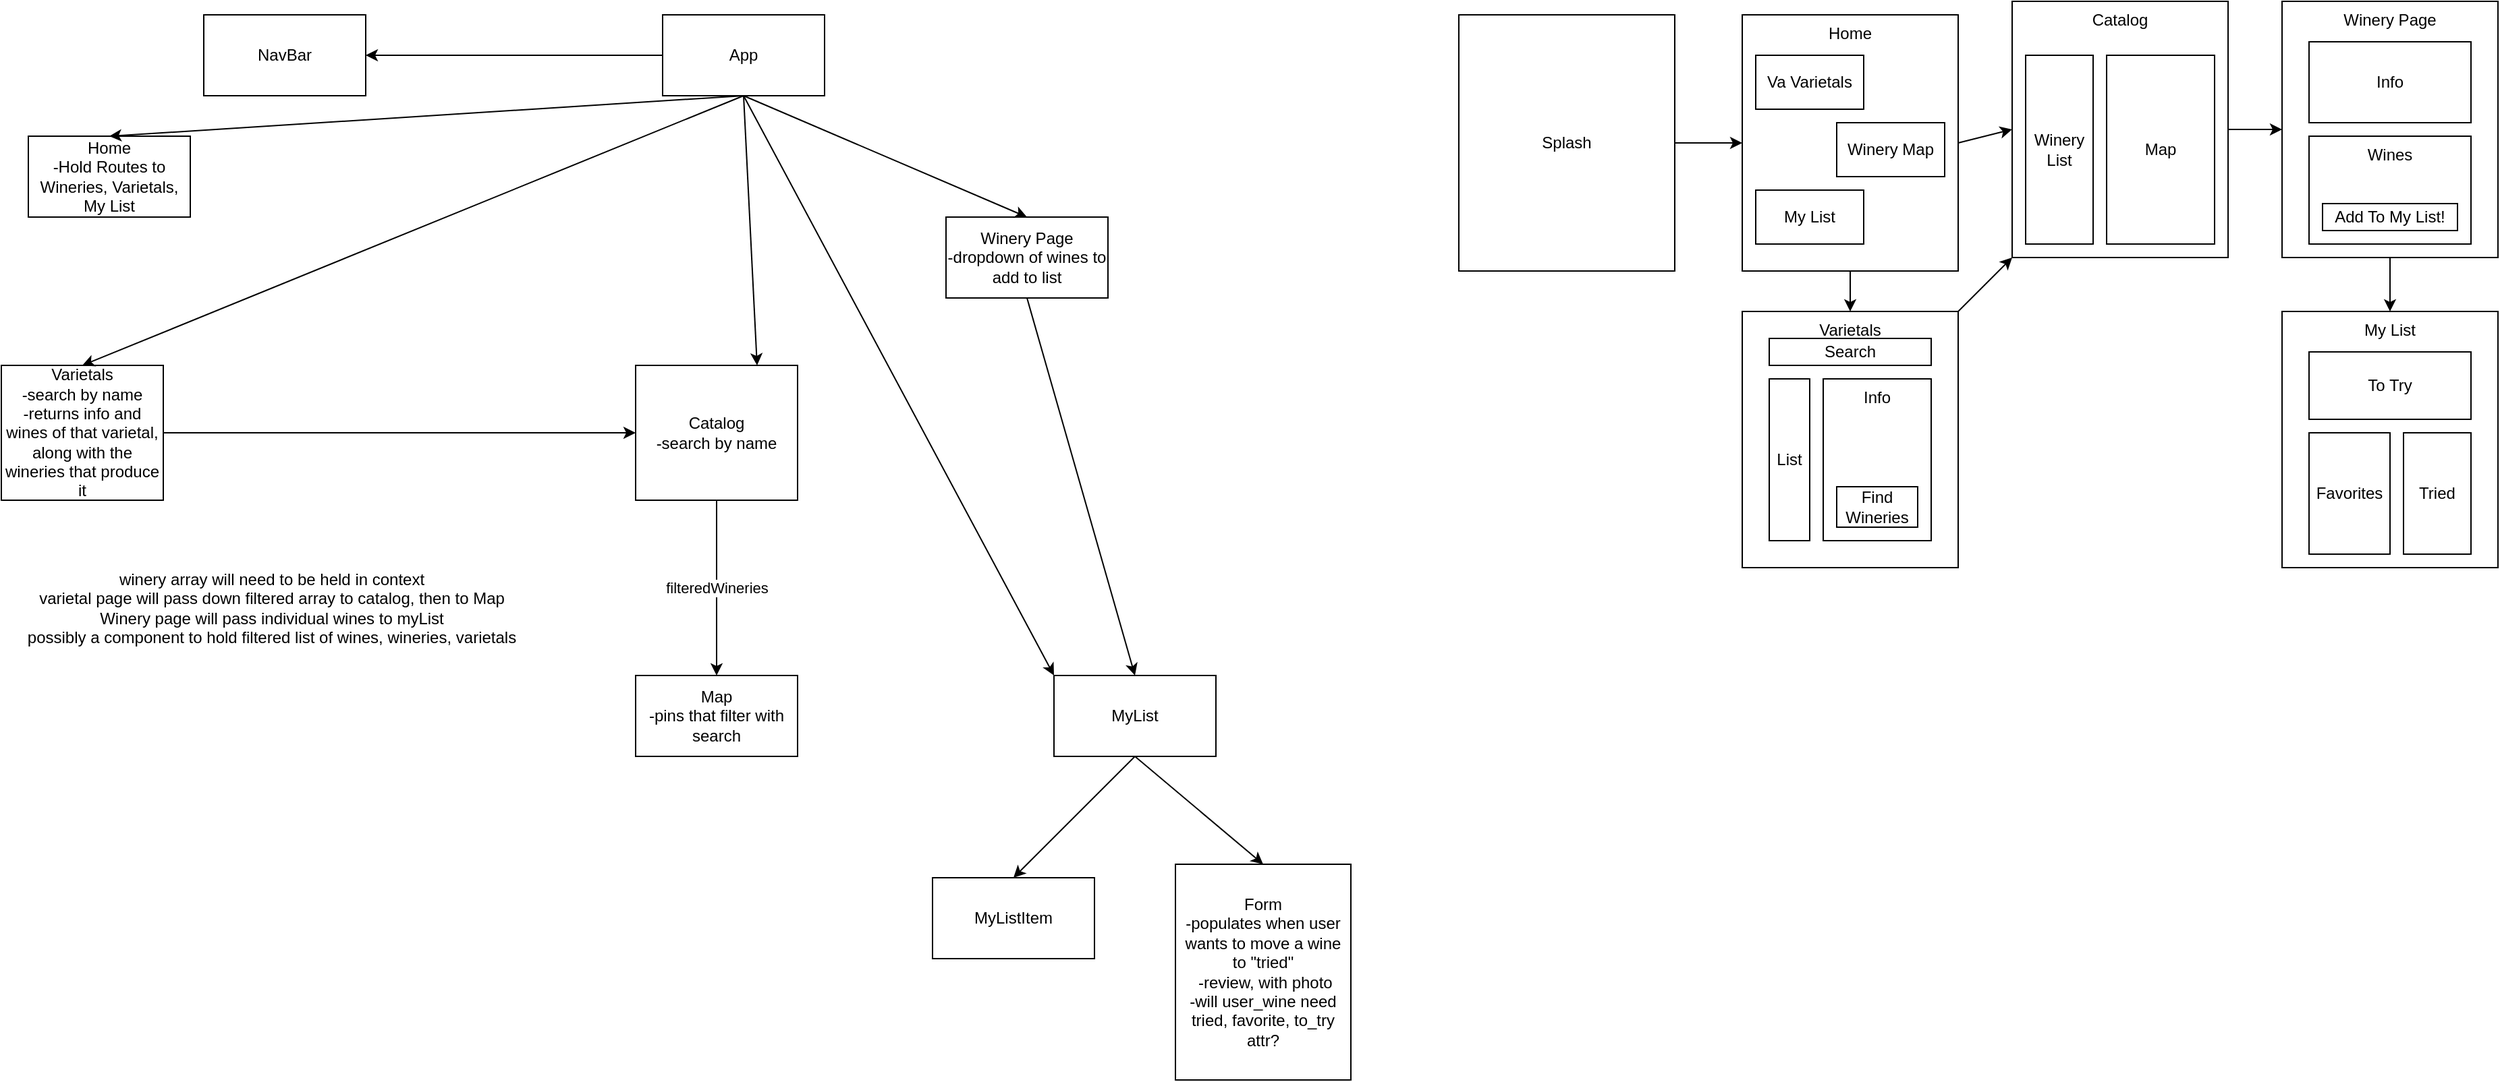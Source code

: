 <mxfile>
    <diagram id="Zu8RP0ZC7i2yoPGbR_1u" name="Page-1">
        <mxGraphModel dx="3066" dy="1008" grid="1" gridSize="10" guides="1" tooltips="1" connect="1" arrows="1" fold="1" page="1" pageScale="1" pageWidth="850" pageHeight="1100" math="0" shadow="0">
            <root>
                <mxCell id="0"/>
                <mxCell id="1" parent="0"/>
                <mxCell id="71" style="edgeStyle=none;html=1;exitX=0.5;exitY=1;exitDx=0;exitDy=0;entryX=0;entryY=0;entryDx=0;entryDy=0;" edge="1" parent="1" source="2" target="20">
                    <mxGeometry relative="1" as="geometry"/>
                </mxCell>
                <mxCell id="2" value="App" style="rounded=0;whiteSpace=wrap;html=1;" parent="1" vertex="1">
                    <mxGeometry x="340" y="20" width="120" height="60" as="geometry"/>
                </mxCell>
                <mxCell id="3" value="NavBar" style="rounded=0;whiteSpace=wrap;html=1;" parent="1" vertex="1">
                    <mxGeometry y="20" width="120" height="60" as="geometry"/>
                </mxCell>
                <mxCell id="5" value="Home&lt;br&gt;-Hold Routes to Wineries, Varietals, My List" style="rounded=0;whiteSpace=wrap;html=1;" parent="1" vertex="1">
                    <mxGeometry x="-130" y="110" width="120" height="60" as="geometry"/>
                </mxCell>
                <mxCell id="7" value="Varietals&lt;br&gt;-search by name&lt;br&gt;-returns info and wines of that varietal, along with the wineries that produce it" style="rounded=0;whiteSpace=wrap;html=1;" parent="1" vertex="1">
                    <mxGeometry x="-150" y="280" width="120" height="100" as="geometry"/>
                </mxCell>
                <mxCell id="8" value="Catalog&lt;br&gt;-search by name &lt;br&gt;" style="rounded=0;whiteSpace=wrap;html=1;" parent="1" vertex="1">
                    <mxGeometry x="320" y="280" width="120" height="100" as="geometry"/>
                </mxCell>
                <mxCell id="72" style="edgeStyle=none;html=1;exitX=0.5;exitY=1;exitDx=0;exitDy=0;entryX=0.5;entryY=0;entryDx=0;entryDy=0;" edge="1" parent="1" source="9" target="20">
                    <mxGeometry relative="1" as="geometry"/>
                </mxCell>
                <mxCell id="9" value="Winery Page&lt;br&gt;-dropdown of wines to add to list" style="rounded=0;whiteSpace=wrap;html=1;" parent="1" vertex="1">
                    <mxGeometry x="550" y="170" width="120" height="60" as="geometry"/>
                </mxCell>
                <mxCell id="10" value="Form&lt;br&gt;-populates when user wants to move a wine to &quot;tried&quot;&lt;br&gt;&amp;nbsp;-review, with photo&lt;br&gt;-will user_wine need tried, favorite, to_try attr?" style="rounded=0;whiteSpace=wrap;html=1;" parent="1" vertex="1">
                    <mxGeometry x="720" y="650" width="130" height="160" as="geometry"/>
                </mxCell>
                <mxCell id="12" value="" style="endArrow=classic;html=1;exitX=0;exitY=0.5;exitDx=0;exitDy=0;entryX=1;entryY=0.5;entryDx=0;entryDy=0;" parent="1" source="2" target="3" edge="1">
                    <mxGeometry width="50" height="50" relative="1" as="geometry">
                        <mxPoint x="420" y="280" as="sourcePoint"/>
                        <mxPoint x="470" y="230" as="targetPoint"/>
                    </mxGeometry>
                </mxCell>
                <mxCell id="13" value="" style="endArrow=classic;html=1;exitX=0.5;exitY=1;exitDx=0;exitDy=0;entryX=0.5;entryY=0;entryDx=0;entryDy=0;" parent="1" source="2" target="5" edge="1">
                    <mxGeometry width="50" height="50" relative="1" as="geometry">
                        <mxPoint x="420" y="280" as="sourcePoint"/>
                        <mxPoint x="470" y="230" as="targetPoint"/>
                    </mxGeometry>
                </mxCell>
                <mxCell id="14" value="" style="endArrow=classic;html=1;exitX=0.5;exitY=1;exitDx=0;exitDy=0;entryX=0.75;entryY=0;entryDx=0;entryDy=0;" parent="1" source="2" target="8" edge="1">
                    <mxGeometry width="50" height="50" relative="1" as="geometry">
                        <mxPoint x="440" y="280" as="sourcePoint"/>
                        <mxPoint x="490" y="230" as="targetPoint"/>
                    </mxGeometry>
                </mxCell>
                <mxCell id="16" value="Map&lt;br&gt;-pins that filter with search" style="rounded=0;whiteSpace=wrap;html=1;" parent="1" vertex="1">
                    <mxGeometry x="320" y="510" width="120" height="60" as="geometry"/>
                </mxCell>
                <mxCell id="17" value="" style="endArrow=classic;html=1;entryX=0.5;entryY=0;entryDx=0;entryDy=0;" parent="1" target="9" edge="1">
                    <mxGeometry width="50" height="50" relative="1" as="geometry">
                        <mxPoint x="400" y="80" as="sourcePoint"/>
                        <mxPoint x="490" y="300" as="targetPoint"/>
                    </mxGeometry>
                </mxCell>
                <mxCell id="18" value="" style="endArrow=classic;html=1;entryX=0.5;entryY=0;entryDx=0;entryDy=0;" parent="1" target="7" edge="1">
                    <mxGeometry width="50" height="50" relative="1" as="geometry">
                        <mxPoint x="400" y="80" as="sourcePoint"/>
                        <mxPoint x="410" y="290" as="targetPoint"/>
                    </mxGeometry>
                </mxCell>
                <mxCell id="19" value="" style="endArrow=classic;html=1;exitX=1;exitY=0.5;exitDx=0;exitDy=0;entryX=0;entryY=0.5;entryDx=0;entryDy=0;" parent="1" source="7" target="8" edge="1">
                    <mxGeometry width="50" height="50" relative="1" as="geometry">
                        <mxPoint x="410" y="330" as="sourcePoint"/>
                        <mxPoint x="460" y="280" as="targetPoint"/>
                    </mxGeometry>
                </mxCell>
                <mxCell id="73" style="edgeStyle=none;html=1;exitX=0.5;exitY=1;exitDx=0;exitDy=0;entryX=0.5;entryY=0;entryDx=0;entryDy=0;" edge="1" parent="1" source="20" target="67">
                    <mxGeometry relative="1" as="geometry"/>
                </mxCell>
                <mxCell id="74" style="edgeStyle=none;html=1;exitX=0.5;exitY=1;exitDx=0;exitDy=0;entryX=0.5;entryY=0;entryDx=0;entryDy=0;" edge="1" parent="1" source="20" target="10">
                    <mxGeometry relative="1" as="geometry"/>
                </mxCell>
                <mxCell id="20" value="MyList" style="rounded=0;whiteSpace=wrap;html=1;" parent="1" vertex="1">
                    <mxGeometry x="630" y="510" width="120" height="60" as="geometry"/>
                </mxCell>
                <mxCell id="22" value="Splash" style="whiteSpace=wrap;html=1;" parent="1" vertex="1">
                    <mxGeometry x="930" y="20" width="160" height="190" as="geometry"/>
                </mxCell>
                <mxCell id="23" value="Catalog&lt;br&gt;&lt;br&gt;&lt;br&gt;&lt;br&gt;&lt;br&gt;&lt;br&gt;&lt;br&gt;&lt;br&gt;&lt;br&gt;&lt;br&gt;" style="whiteSpace=wrap;html=1;verticalAlign=top;" parent="1" vertex="1">
                    <mxGeometry x="1340" y="10" width="160" height="190" as="geometry"/>
                </mxCell>
                <mxCell id="24" value="Map" style="whiteSpace=wrap;html=1;" parent="1" vertex="1">
                    <mxGeometry x="1410" y="50" width="80" height="140" as="geometry"/>
                </mxCell>
                <mxCell id="25" value="Winery&lt;br&gt;List" style="whiteSpace=wrap;html=1;" parent="1" vertex="1">
                    <mxGeometry x="1350" y="50" width="50" height="140" as="geometry"/>
                </mxCell>
                <mxCell id="26" value="Home&lt;br&gt;&lt;br&gt;&lt;br&gt;&lt;br&gt;&lt;br&gt;&lt;br&gt;&lt;br&gt;&lt;br&gt;&lt;br&gt;&lt;br&gt;" style="whiteSpace=wrap;html=1;verticalAlign=top;" parent="1" vertex="1">
                    <mxGeometry x="1140" y="20" width="160" height="190" as="geometry"/>
                </mxCell>
                <mxCell id="27" value="Va Varietals" style="whiteSpace=wrap;html=1;" parent="1" vertex="1">
                    <mxGeometry x="1150" y="50" width="80" height="40" as="geometry"/>
                </mxCell>
                <mxCell id="28" value="Winery Map" style="whiteSpace=wrap;html=1;" parent="1" vertex="1">
                    <mxGeometry x="1210" y="100" width="80" height="40" as="geometry"/>
                </mxCell>
                <mxCell id="30" value="My List" style="whiteSpace=wrap;html=1;" parent="1" vertex="1">
                    <mxGeometry x="1150" y="150" width="80" height="40" as="geometry"/>
                </mxCell>
                <mxCell id="31" value="Varietals" style="whiteSpace=wrap;html=1;verticalAlign=top;" parent="1" vertex="1">
                    <mxGeometry x="1140" y="240" width="160" height="190" as="geometry"/>
                </mxCell>
                <mxCell id="32" value="Search&lt;br&gt;" style="whiteSpace=wrap;html=1;" parent="1" vertex="1">
                    <mxGeometry x="1160" y="260" width="120" height="20" as="geometry"/>
                </mxCell>
                <mxCell id="35" value="List" style="whiteSpace=wrap;html=1;" parent="1" vertex="1">
                    <mxGeometry x="1160" y="290" width="30" height="120" as="geometry"/>
                </mxCell>
                <mxCell id="36" value="Info" style="whiteSpace=wrap;html=1;verticalAlign=top;" parent="1" vertex="1">
                    <mxGeometry x="1200" y="290" width="80" height="120" as="geometry"/>
                </mxCell>
                <mxCell id="38" value="Find Wineries" style="whiteSpace=wrap;html=1;" parent="1" vertex="1">
                    <mxGeometry x="1210" y="370" width="60" height="30" as="geometry"/>
                </mxCell>
                <mxCell id="39" value="Winery Page" style="whiteSpace=wrap;html=1;verticalAlign=top;" parent="1" vertex="1">
                    <mxGeometry x="1540" y="10" width="160" height="190" as="geometry"/>
                </mxCell>
                <mxCell id="40" value="Info" style="whiteSpace=wrap;html=1;" parent="1" vertex="1">
                    <mxGeometry x="1560" y="40" width="120" height="60" as="geometry"/>
                </mxCell>
                <mxCell id="41" value="Wines" style="whiteSpace=wrap;html=1;verticalAlign=top;" parent="1" vertex="1">
                    <mxGeometry x="1560" y="110" width="120" height="80" as="geometry"/>
                </mxCell>
                <mxCell id="42" value="Add To My List!" style="whiteSpace=wrap;html=1;" parent="1" vertex="1">
                    <mxGeometry x="1570" y="160" width="100" height="20" as="geometry"/>
                </mxCell>
                <mxCell id="43" value="My List" style="whiteSpace=wrap;html=1;verticalAlign=top;" parent="1" vertex="1">
                    <mxGeometry x="1540" y="240" width="160" height="190" as="geometry"/>
                </mxCell>
                <mxCell id="44" value="To Try" style="whiteSpace=wrap;html=1;" parent="1" vertex="1">
                    <mxGeometry x="1560" y="270" width="120" height="50" as="geometry"/>
                </mxCell>
                <mxCell id="45" value="Favorites" style="whiteSpace=wrap;html=1;" parent="1" vertex="1">
                    <mxGeometry x="1560" y="330" width="60" height="90" as="geometry"/>
                </mxCell>
                <mxCell id="46" value="Tried" style="whiteSpace=wrap;html=1;" parent="1" vertex="1">
                    <mxGeometry x="1630" y="330" width="50" height="90" as="geometry"/>
                </mxCell>
                <mxCell id="48" value="" style="endArrow=classic;html=1;exitX=0.5;exitY=1;exitDx=0;exitDy=0;entryX=0.5;entryY=0;entryDx=0;entryDy=0;" parent="1" source="26" target="31" edge="1">
                    <mxGeometry width="50" height="50" relative="1" as="geometry">
                        <mxPoint x="1190" y="240" as="sourcePoint"/>
                        <mxPoint x="1240" y="190" as="targetPoint"/>
                    </mxGeometry>
                </mxCell>
                <mxCell id="51" value="" style="endArrow=classic;html=1;entryX=0;entryY=0.5;entryDx=0;entryDy=0;exitX=1;exitY=0.5;exitDx=0;exitDy=0;" parent="1" source="26" target="23" edge="1">
                    <mxGeometry width="50" height="50" relative="1" as="geometry">
                        <mxPoint x="1190" y="240" as="sourcePoint"/>
                        <mxPoint x="1240" y="190" as="targetPoint"/>
                    </mxGeometry>
                </mxCell>
                <mxCell id="52" value="" style="endArrow=classic;html=1;exitX=1;exitY=0;exitDx=0;exitDy=0;entryX=0;entryY=1;entryDx=0;entryDy=0;" parent="1" source="31" target="23" edge="1">
                    <mxGeometry width="50" height="50" relative="1" as="geometry">
                        <mxPoint x="1190" y="240" as="sourcePoint"/>
                        <mxPoint x="1240" y="190" as="targetPoint"/>
                    </mxGeometry>
                </mxCell>
                <mxCell id="53" value="" style="endArrow=classic;html=1;entryX=0;entryY=0.5;entryDx=0;entryDy=0;exitX=1;exitY=0.5;exitDx=0;exitDy=0;" parent="1" source="23" target="39" edge="1">
                    <mxGeometry width="50" height="50" relative="1" as="geometry">
                        <mxPoint x="1190" y="240" as="sourcePoint"/>
                        <mxPoint x="1240" y="190" as="targetPoint"/>
                    </mxGeometry>
                </mxCell>
                <mxCell id="54" value="" style="endArrow=classic;html=1;exitX=1;exitY=0.5;exitDx=0;exitDy=0;entryX=0;entryY=0.5;entryDx=0;entryDy=0;" parent="1" source="22" target="26" edge="1">
                    <mxGeometry width="50" height="50" relative="1" as="geometry">
                        <mxPoint x="1190" y="240" as="sourcePoint"/>
                        <mxPoint x="1240" y="190" as="targetPoint"/>
                    </mxGeometry>
                </mxCell>
                <mxCell id="55" value="" style="endArrow=classic;html=1;entryX=0.5;entryY=0;entryDx=0;entryDy=0;exitX=0.5;exitY=1;exitDx=0;exitDy=0;" parent="1" source="39" target="43" edge="1">
                    <mxGeometry width="50" height="50" relative="1" as="geometry">
                        <mxPoint x="1190" y="240" as="sourcePoint"/>
                        <mxPoint x="1240" y="190" as="targetPoint"/>
                    </mxGeometry>
                </mxCell>
                <mxCell id="57" value="winery array will need to be held in context&lt;br&gt;varietal page will pass down filtered array to catalog, then to Map&lt;br&gt;Winery page will pass individual wines to myList&lt;br&gt;possibly a component to hold filtered list of wines, wineries, varietals" style="text;html=1;align=center;verticalAlign=middle;resizable=0;points=[];autosize=1;strokeColor=none;fillColor=none;" parent="1" vertex="1">
                    <mxGeometry x="-140" y="430" width="380" height="60" as="geometry"/>
                </mxCell>
                <mxCell id="65" value="" style="endArrow=classic;html=1;exitX=0.5;exitY=1;exitDx=0;exitDy=0;entryX=0.5;entryY=0;entryDx=0;entryDy=0;" parent="1" source="8" target="16" edge="1">
                    <mxGeometry relative="1" as="geometry">
                        <mxPoint x="320" y="350" as="sourcePoint"/>
                        <mxPoint x="420" y="350" as="targetPoint"/>
                    </mxGeometry>
                </mxCell>
                <mxCell id="66" value="filteredWineries" style="edgeLabel;resizable=0;html=1;align=center;verticalAlign=middle;" parent="65" connectable="0" vertex="1">
                    <mxGeometry relative="1" as="geometry"/>
                </mxCell>
                <mxCell id="67" value="MyListItem" style="rounded=0;whiteSpace=wrap;html=1;" vertex="1" parent="1">
                    <mxGeometry x="540" y="660" width="120" height="60" as="geometry"/>
                </mxCell>
            </root>
        </mxGraphModel>
    </diagram>
</mxfile>